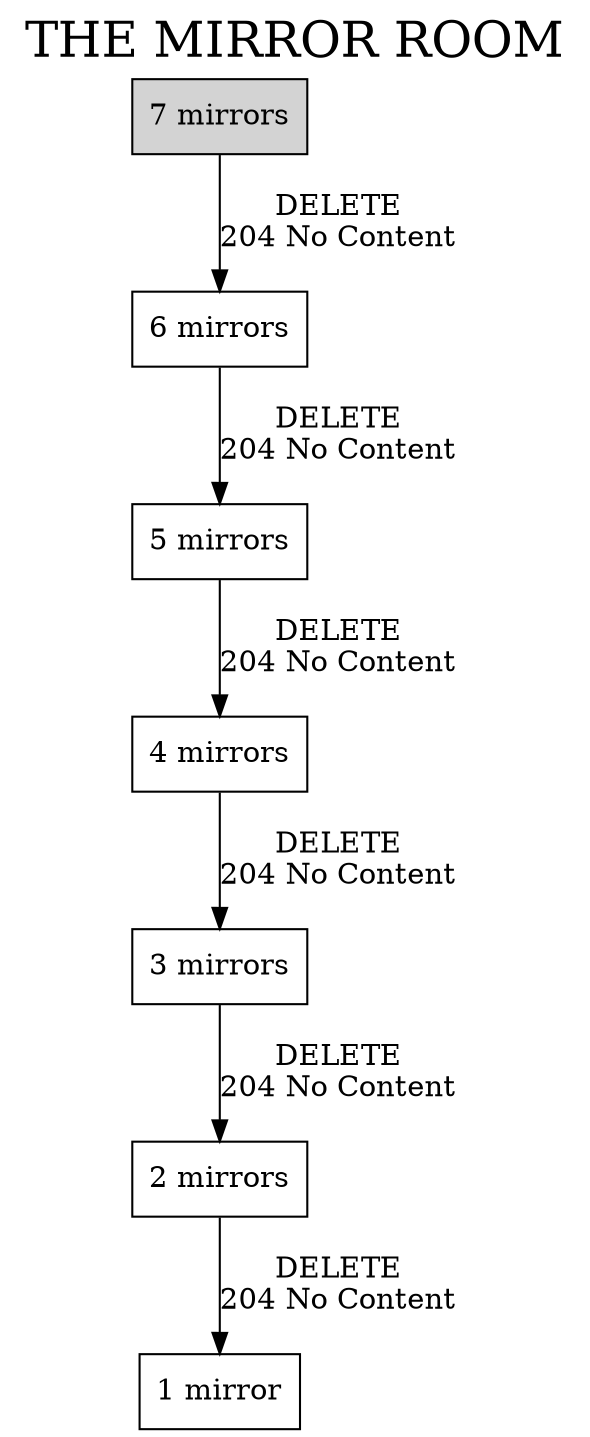 digraph {
  label="THE MIRROR ROOM";
  labelloc=t;
  fontsize=24;
  node [shape=box];

  left7 [label="7 mirrors",bgcolor="black",style="filled"];
  left6 [label="6 mirrors"];
  left5 [label="5 mirrors"];
  left4 [label="4 mirrors"];
  left3 [label="3 mirrors"];
  left2 [label="2 mirrors"];
  left1 [label="1 mirror"];

  left7 -> left6 [label="DELETE\n204 No Content"];
  left6 -> left5 [label="DELETE\n204 No Content"];
  left5 -> left4 [label="DELETE\n204 No Content"];
  left4 -> left3 [label="DELETE\n204 No Content"];
  left3 -> left2 [label="DELETE\n204 No Content"];
  left2 -> left1 [label="DELETE\n204 No Content"];

}
